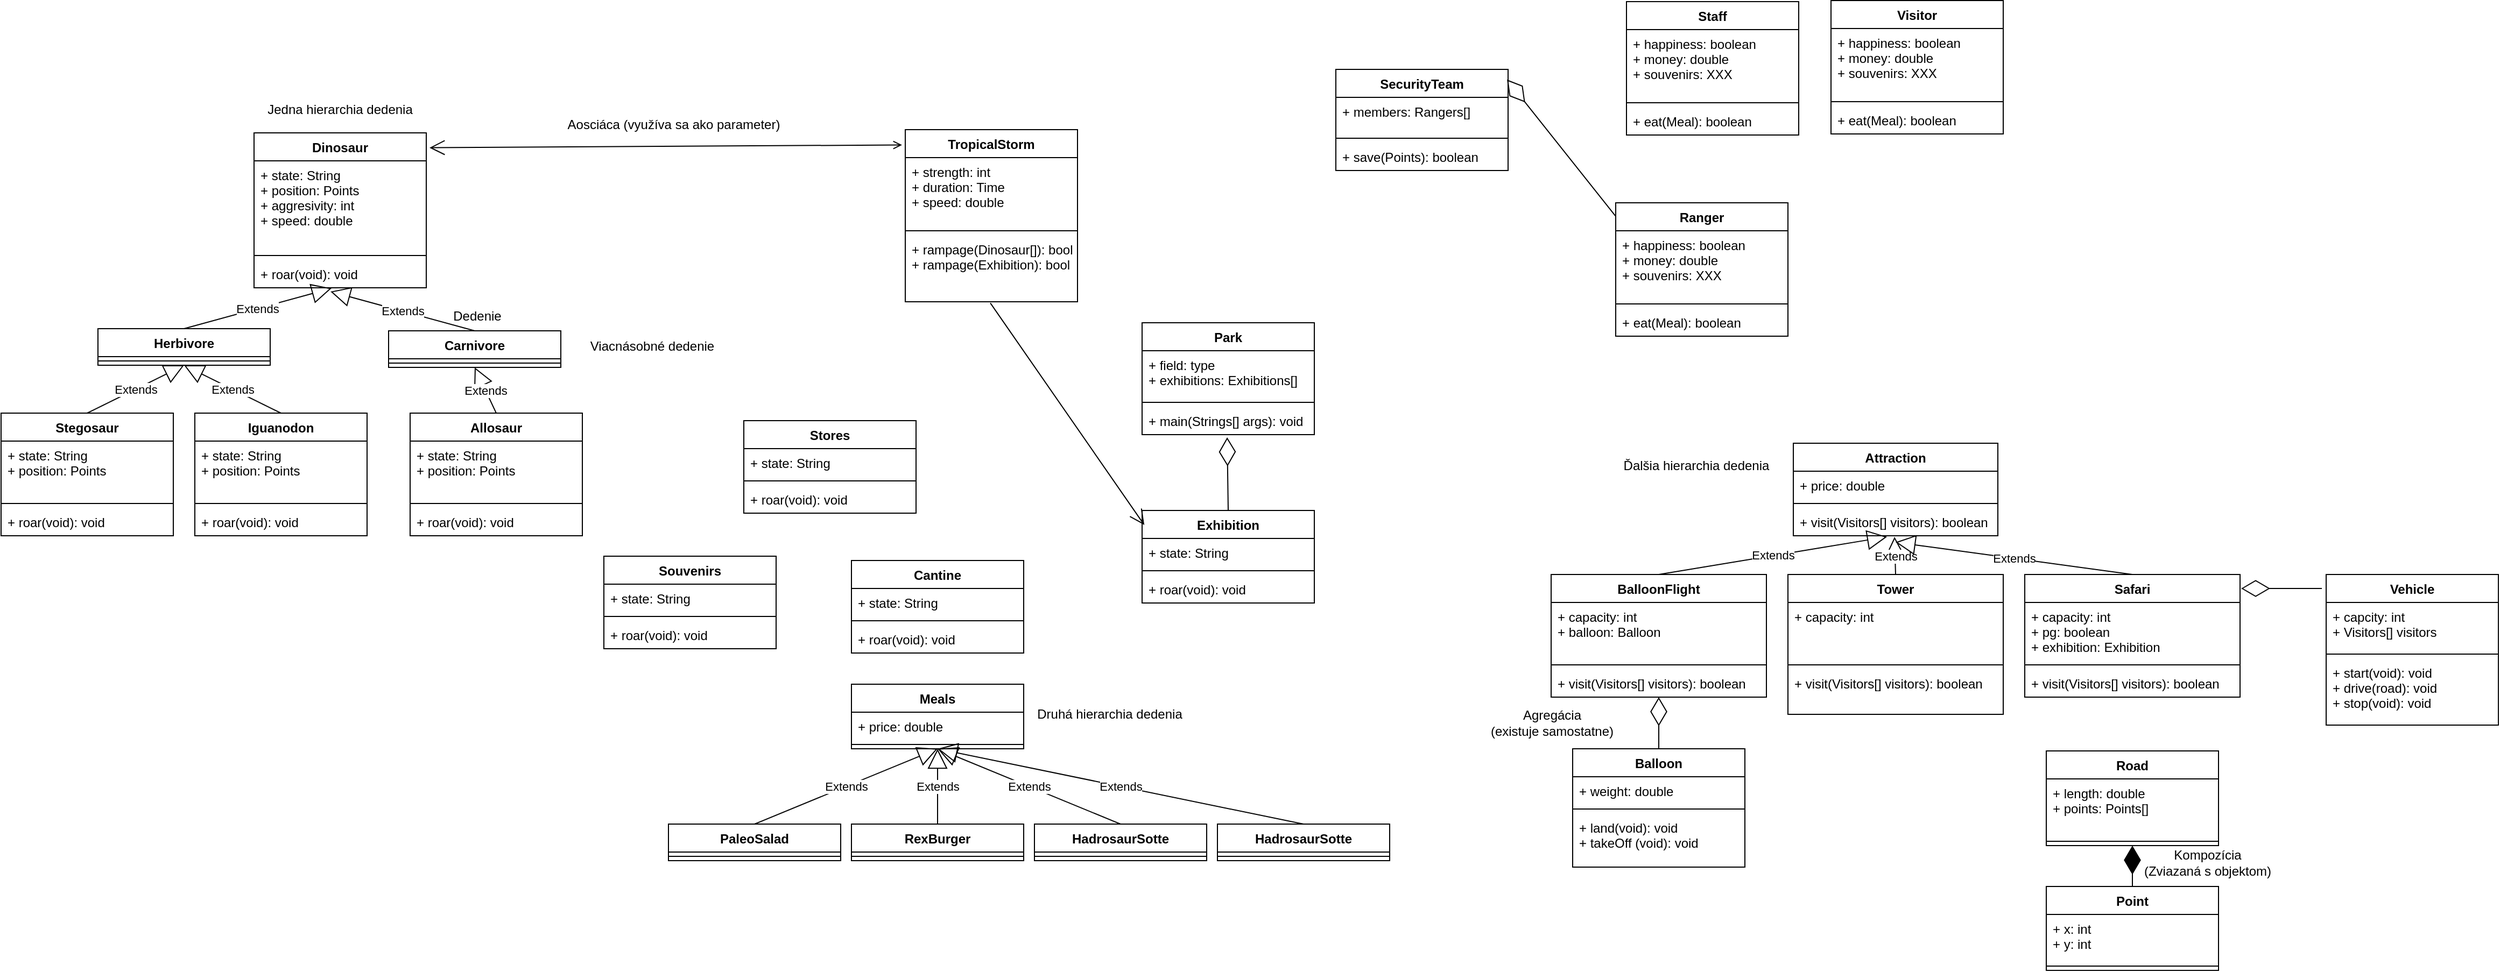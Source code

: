 <mxfile version="12.1.0" type="device" pages="1"><diagram id="TRfzCYNE96BiVoant1zV" name="Page-1"><mxGraphModel dx="3697" dy="2750" grid="1" gridSize="10" guides="1" tooltips="1" connect="1" arrows="1" fold="1" page="1" pageScale="1" pageWidth="850" pageHeight="1100" math="0" shadow="0"><root><mxCell id="0"/><mxCell id="1" parent="0"/><mxCell id="T6JnARXuqjXHVgVzCeqS-6" value="Dinosaur" style="swimlane;fontStyle=1;align=center;verticalAlign=top;childLayout=stackLayout;horizontal=1;startSize=26;horizontalStack=0;resizeParent=1;resizeParentMax=0;resizeLast=0;collapsible=1;marginBottom=0;" parent="1" vertex="1"><mxGeometry x="-595" y="-60.5" width="160" height="144" as="geometry"/></mxCell><mxCell id="T6JnARXuqjXHVgVzCeqS-7" value="+ state: String&#10;+ position: Points&#10;+ aggresivity: int&#10;+ speed: double" style="text;strokeColor=none;fillColor=none;align=left;verticalAlign=top;spacingLeft=4;spacingRight=4;overflow=hidden;rotatable=0;points=[[0,0.5],[1,0.5]];portConstraint=eastwest;" parent="T6JnARXuqjXHVgVzCeqS-6" vertex="1"><mxGeometry y="26" width="160" height="84" as="geometry"/></mxCell><mxCell id="T6JnARXuqjXHVgVzCeqS-8" value="" style="line;strokeWidth=1;fillColor=none;align=left;verticalAlign=middle;spacingTop=-1;spacingLeft=3;spacingRight=3;rotatable=0;labelPosition=right;points=[];portConstraint=eastwest;" parent="T6JnARXuqjXHVgVzCeqS-6" vertex="1"><mxGeometry y="110" width="160" height="8" as="geometry"/></mxCell><mxCell id="T6JnARXuqjXHVgVzCeqS-9" value="+ roar(void): void" style="text;strokeColor=none;fillColor=none;align=left;verticalAlign=top;spacingLeft=4;spacingRight=4;overflow=hidden;rotatable=0;points=[[0,0.5],[1,0.5]];portConstraint=eastwest;" parent="T6JnARXuqjXHVgVzCeqS-6" vertex="1"><mxGeometry y="118" width="160" height="26" as="geometry"/></mxCell><mxCell id="T6JnARXuqjXHVgVzCeqS-11" value="Attraction" style="swimlane;fontStyle=1;align=center;verticalAlign=top;childLayout=stackLayout;horizontal=1;startSize=26;horizontalStack=0;resizeParent=1;resizeParentMax=0;resizeLast=0;collapsible=1;marginBottom=0;" parent="1" vertex="1"><mxGeometry x="835" y="228" width="190" height="86" as="geometry"/></mxCell><mxCell id="T6JnARXuqjXHVgVzCeqS-12" value="+ price: double" style="text;strokeColor=none;fillColor=none;align=left;verticalAlign=top;spacingLeft=4;spacingRight=4;overflow=hidden;rotatable=0;points=[[0,0.5],[1,0.5]];portConstraint=eastwest;" parent="T6JnARXuqjXHVgVzCeqS-11" vertex="1"><mxGeometry y="26" width="190" height="26" as="geometry"/></mxCell><mxCell id="T6JnARXuqjXHVgVzCeqS-13" value="" style="line;strokeWidth=1;fillColor=none;align=left;verticalAlign=middle;spacingTop=-1;spacingLeft=3;spacingRight=3;rotatable=0;labelPosition=right;points=[];portConstraint=eastwest;" parent="T6JnARXuqjXHVgVzCeqS-11" vertex="1"><mxGeometry y="52" width="190" height="8" as="geometry"/></mxCell><mxCell id="T6JnARXuqjXHVgVzCeqS-14" value="+ visit(Visitors[] visitors): boolean" style="text;strokeColor=none;fillColor=none;align=left;verticalAlign=top;spacingLeft=4;spacingRight=4;overflow=hidden;rotatable=0;points=[[0,0.5],[1,0.5]];portConstraint=eastwest;" parent="T6JnARXuqjXHVgVzCeqS-11" vertex="1"><mxGeometry y="60" width="190" height="26" as="geometry"/></mxCell><mxCell id="T6JnARXuqjXHVgVzCeqS-15" value="Park" style="swimlane;fontStyle=1;align=center;verticalAlign=top;childLayout=stackLayout;horizontal=1;startSize=26;horizontalStack=0;resizeParent=1;resizeParentMax=0;resizeLast=0;collapsible=1;marginBottom=0;" parent="1" vertex="1"><mxGeometry x="230" y="116" width="160" height="104" as="geometry"/></mxCell><mxCell id="T6JnARXuqjXHVgVzCeqS-16" value="+ field: type&#10;+ exhibitions: Exhibitions[]" style="text;strokeColor=none;fillColor=none;align=left;verticalAlign=top;spacingLeft=4;spacingRight=4;overflow=hidden;rotatable=0;points=[[0,0.5],[1,0.5]];portConstraint=eastwest;" parent="T6JnARXuqjXHVgVzCeqS-15" vertex="1"><mxGeometry y="26" width="160" height="44" as="geometry"/></mxCell><mxCell id="T6JnARXuqjXHVgVzCeqS-17" value="" style="line;strokeWidth=1;fillColor=none;align=left;verticalAlign=middle;spacingTop=-1;spacingLeft=3;spacingRight=3;rotatable=0;labelPosition=right;points=[];portConstraint=eastwest;" parent="T6JnARXuqjXHVgVzCeqS-15" vertex="1"><mxGeometry y="70" width="160" height="8" as="geometry"/></mxCell><mxCell id="T6JnARXuqjXHVgVzCeqS-18" value="+ main(Strings[] args): void" style="text;strokeColor=none;fillColor=none;align=left;verticalAlign=top;spacingLeft=4;spacingRight=4;overflow=hidden;rotatable=0;points=[[0,0.5],[1,0.5]];portConstraint=eastwest;" parent="T6JnARXuqjXHVgVzCeqS-15" vertex="1"><mxGeometry y="78" width="160" height="26" as="geometry"/></mxCell><mxCell id="T6JnARXuqjXHVgVzCeqS-19" value="Tower" style="swimlane;fontStyle=1;align=center;verticalAlign=top;childLayout=stackLayout;horizontal=1;startSize=26;horizontalStack=0;resizeParent=1;resizeParentMax=0;resizeLast=0;collapsible=1;marginBottom=0;" parent="1" vertex="1"><mxGeometry x="830" y="350" width="200" height="130" as="geometry"/></mxCell><mxCell id="T6JnARXuqjXHVgVzCeqS-20" value="+ capacity: int" style="text;strokeColor=none;fillColor=none;align=left;verticalAlign=top;spacingLeft=4;spacingRight=4;overflow=hidden;rotatable=0;points=[[0,0.5],[1,0.5]];portConstraint=eastwest;" parent="T6JnARXuqjXHVgVzCeqS-19" vertex="1"><mxGeometry y="26" width="200" height="54" as="geometry"/></mxCell><mxCell id="T6JnARXuqjXHVgVzCeqS-21" value="" style="line;strokeWidth=1;fillColor=none;align=left;verticalAlign=middle;spacingTop=-1;spacingLeft=3;spacingRight=3;rotatable=0;labelPosition=right;points=[];portConstraint=eastwest;" parent="T6JnARXuqjXHVgVzCeqS-19" vertex="1"><mxGeometry y="80" width="200" height="8" as="geometry"/></mxCell><mxCell id="T6JnARXuqjXHVgVzCeqS-22" value="+ visit(Visitors[] visitors): boolean" style="text;strokeColor=none;fillColor=none;align=left;verticalAlign=top;spacingLeft=4;spacingRight=4;overflow=hidden;rotatable=0;points=[[0,0.5],[1,0.5]];portConstraint=eastwest;" parent="T6JnARXuqjXHVgVzCeqS-19" vertex="1"><mxGeometry y="88" width="200" height="42" as="geometry"/></mxCell><mxCell id="T6JnARXuqjXHVgVzCeqS-29" value="BalloonFlight" style="swimlane;fontStyle=1;align=center;verticalAlign=top;childLayout=stackLayout;horizontal=1;startSize=26;horizontalStack=0;resizeParent=1;resizeParentMax=0;resizeLast=0;collapsible=1;marginBottom=0;" parent="1" vertex="1"><mxGeometry x="610" y="350" width="200" height="114" as="geometry"/></mxCell><mxCell id="T6JnARXuqjXHVgVzCeqS-30" value="+ capacity: int&#10;+ balloon: Balloon" style="text;strokeColor=none;fillColor=none;align=left;verticalAlign=top;spacingLeft=4;spacingRight=4;overflow=hidden;rotatable=0;points=[[0,0.5],[1,0.5]];portConstraint=eastwest;" parent="T6JnARXuqjXHVgVzCeqS-29" vertex="1"><mxGeometry y="26" width="200" height="54" as="geometry"/></mxCell><mxCell id="T6JnARXuqjXHVgVzCeqS-31" value="" style="line;strokeWidth=1;fillColor=none;align=left;verticalAlign=middle;spacingTop=-1;spacingLeft=3;spacingRight=3;rotatable=0;labelPosition=right;points=[];portConstraint=eastwest;" parent="T6JnARXuqjXHVgVzCeqS-29" vertex="1"><mxGeometry y="80" width="200" height="8" as="geometry"/></mxCell><mxCell id="T6JnARXuqjXHVgVzCeqS-32" value="+ visit(Visitors[] visitors): boolean" style="text;strokeColor=none;fillColor=none;align=left;verticalAlign=top;spacingLeft=4;spacingRight=4;overflow=hidden;rotatable=0;points=[[0,0.5],[1,0.5]];portConstraint=eastwest;" parent="T6JnARXuqjXHVgVzCeqS-29" vertex="1"><mxGeometry y="88" width="200" height="26" as="geometry"/></mxCell><mxCell id="T6JnARXuqjXHVgVzCeqS-33" value="Balloon" style="swimlane;fontStyle=1;align=center;verticalAlign=top;childLayout=stackLayout;horizontal=1;startSize=26;horizontalStack=0;resizeParent=1;resizeParentMax=0;resizeLast=0;collapsible=1;marginBottom=0;" parent="1" vertex="1"><mxGeometry x="630" y="512" width="160" height="110" as="geometry"/></mxCell><mxCell id="T6JnARXuqjXHVgVzCeqS-34" value="+ weight: double" style="text;strokeColor=none;fillColor=none;align=left;verticalAlign=top;spacingLeft=4;spacingRight=4;overflow=hidden;rotatable=0;points=[[0,0.5],[1,0.5]];portConstraint=eastwest;" parent="T6JnARXuqjXHVgVzCeqS-33" vertex="1"><mxGeometry y="26" width="160" height="26" as="geometry"/></mxCell><mxCell id="T6JnARXuqjXHVgVzCeqS-35" value="" style="line;strokeWidth=1;fillColor=none;align=left;verticalAlign=middle;spacingTop=-1;spacingLeft=3;spacingRight=3;rotatable=0;labelPosition=right;points=[];portConstraint=eastwest;" parent="T6JnARXuqjXHVgVzCeqS-33" vertex="1"><mxGeometry y="52" width="160" height="8" as="geometry"/></mxCell><mxCell id="T6JnARXuqjXHVgVzCeqS-36" value="+ land(void): void&#10;+ takeOff (void): void" style="text;strokeColor=none;fillColor=none;align=left;verticalAlign=top;spacingLeft=4;spacingRight=4;overflow=hidden;rotatable=0;points=[[0,0.5],[1,0.5]];portConstraint=eastwest;" parent="T6JnARXuqjXHVgVzCeqS-33" vertex="1"><mxGeometry y="60" width="160" height="50" as="geometry"/></mxCell><mxCell id="T6JnARXuqjXHVgVzCeqS-45" value="Safari" style="swimlane;fontStyle=1;align=center;verticalAlign=top;childLayout=stackLayout;horizontal=1;startSize=26;horizontalStack=0;resizeParent=1;resizeParentMax=0;resizeLast=0;collapsible=1;marginBottom=0;" parent="1" vertex="1"><mxGeometry x="1050" y="350" width="200" height="114" as="geometry"/></mxCell><mxCell id="T6JnARXuqjXHVgVzCeqS-46" value="+ capacity: int&#10;+ pg: boolean&#10;+ exhibition: Exhibition" style="text;strokeColor=none;fillColor=none;align=left;verticalAlign=top;spacingLeft=4;spacingRight=4;overflow=hidden;rotatable=0;points=[[0,0.5],[1,0.5]];portConstraint=eastwest;" parent="T6JnARXuqjXHVgVzCeqS-45" vertex="1"><mxGeometry y="26" width="200" height="54" as="geometry"/></mxCell><mxCell id="T6JnARXuqjXHVgVzCeqS-47" value="" style="line;strokeWidth=1;fillColor=none;align=left;verticalAlign=middle;spacingTop=-1;spacingLeft=3;spacingRight=3;rotatable=0;labelPosition=right;points=[];portConstraint=eastwest;" parent="T6JnARXuqjXHVgVzCeqS-45" vertex="1"><mxGeometry y="80" width="200" height="8" as="geometry"/></mxCell><mxCell id="T6JnARXuqjXHVgVzCeqS-48" value="+ visit(Visitors[] visitors): boolean" style="text;strokeColor=none;fillColor=none;align=left;verticalAlign=top;spacingLeft=4;spacingRight=4;overflow=hidden;rotatable=0;points=[[0,0.5],[1,0.5]];portConstraint=eastwest;" parent="T6JnARXuqjXHVgVzCeqS-45" vertex="1"><mxGeometry y="88" width="200" height="26" as="geometry"/></mxCell><mxCell id="T6JnARXuqjXHVgVzCeqS-51" value="Herbivore" style="swimlane;fontStyle=1;align=center;verticalAlign=top;childLayout=stackLayout;horizontal=1;startSize=26;horizontalStack=0;resizeParent=1;resizeParentMax=0;resizeLast=0;collapsible=1;marginBottom=0;" parent="1" vertex="1"><mxGeometry x="-740" y="121.5" width="160" height="34" as="geometry"/></mxCell><mxCell id="T6JnARXuqjXHVgVzCeqS-53" value="" style="line;strokeWidth=1;fillColor=none;align=left;verticalAlign=middle;spacingTop=-1;spacingLeft=3;spacingRight=3;rotatable=0;labelPosition=right;points=[];portConstraint=eastwest;" parent="T6JnARXuqjXHVgVzCeqS-51" vertex="1"><mxGeometry y="26" width="160" height="8" as="geometry"/></mxCell><mxCell id="T6JnARXuqjXHVgVzCeqS-55" value="Carnivore" style="swimlane;fontStyle=1;align=center;verticalAlign=top;childLayout=stackLayout;horizontal=1;startSize=26;horizontalStack=0;resizeParent=1;resizeParentMax=0;resizeLast=0;collapsible=1;marginBottom=0;" parent="1" vertex="1"><mxGeometry x="-470" y="123.5" width="160" height="34" as="geometry"/></mxCell><mxCell id="T6JnARXuqjXHVgVzCeqS-57" value="" style="line;strokeWidth=1;fillColor=none;align=left;verticalAlign=middle;spacingTop=-1;spacingLeft=3;spacingRight=3;rotatable=0;labelPosition=right;points=[];portConstraint=eastwest;" parent="T6JnARXuqjXHVgVzCeqS-55" vertex="1"><mxGeometry y="26" width="160" height="8" as="geometry"/></mxCell><mxCell id="T6JnARXuqjXHVgVzCeqS-59" value="Road" style="swimlane;fontStyle=1;align=center;verticalAlign=top;childLayout=stackLayout;horizontal=1;startSize=26;horizontalStack=0;resizeParent=1;resizeParentMax=0;resizeLast=0;collapsible=1;marginBottom=0;" parent="1" vertex="1"><mxGeometry x="1070" y="514" width="160" height="88" as="geometry"/></mxCell><mxCell id="T6JnARXuqjXHVgVzCeqS-60" value="+ length: double&#10;+ points: Points[] " style="text;strokeColor=none;fillColor=none;align=left;verticalAlign=top;spacingLeft=4;spacingRight=4;overflow=hidden;rotatable=0;points=[[0,0.5],[1,0.5]];portConstraint=eastwest;" parent="T6JnARXuqjXHVgVzCeqS-59" vertex="1"><mxGeometry y="26" width="160" height="54" as="geometry"/></mxCell><mxCell id="T6JnARXuqjXHVgVzCeqS-61" value="" style="line;strokeWidth=1;fillColor=none;align=left;verticalAlign=middle;spacingTop=-1;spacingLeft=3;spacingRight=3;rotatable=0;labelPosition=right;points=[];portConstraint=eastwest;" parent="T6JnARXuqjXHVgVzCeqS-59" vertex="1"><mxGeometry y="80" width="160" height="8" as="geometry"/></mxCell><mxCell id="T6JnARXuqjXHVgVzCeqS-63" value="Vehicle" style="swimlane;fontStyle=1;align=center;verticalAlign=top;childLayout=stackLayout;horizontal=1;startSize=26;horizontalStack=0;resizeParent=1;resizeParentMax=0;resizeLast=0;collapsible=1;marginBottom=0;" parent="1" vertex="1"><mxGeometry x="1330" y="350" width="160" height="140" as="geometry"/></mxCell><mxCell id="T6JnARXuqjXHVgVzCeqS-64" value="+ capcity: int&#10;+ Visitors[] visitors" style="text;strokeColor=none;fillColor=none;align=left;verticalAlign=top;spacingLeft=4;spacingRight=4;overflow=hidden;rotatable=0;points=[[0,0.5],[1,0.5]];portConstraint=eastwest;" parent="T6JnARXuqjXHVgVzCeqS-63" vertex="1"><mxGeometry y="26" width="160" height="44" as="geometry"/></mxCell><mxCell id="T6JnARXuqjXHVgVzCeqS-65" value="" style="line;strokeWidth=1;fillColor=none;align=left;verticalAlign=middle;spacingTop=-1;spacingLeft=3;spacingRight=3;rotatable=0;labelPosition=right;points=[];portConstraint=eastwest;" parent="T6JnARXuqjXHVgVzCeqS-63" vertex="1"><mxGeometry y="70" width="160" height="8" as="geometry"/></mxCell><mxCell id="T6JnARXuqjXHVgVzCeqS-66" value="+ start(void): void&#10;+ drive(road): void&#10;+ stop(void): void  " style="text;strokeColor=none;fillColor=none;align=left;verticalAlign=top;spacingLeft=4;spacingRight=4;overflow=hidden;rotatable=0;points=[[0,0.5],[1,0.5]];portConstraint=eastwest;" parent="T6JnARXuqjXHVgVzCeqS-63" vertex="1"><mxGeometry y="78" width="160" height="62" as="geometry"/></mxCell><mxCell id="T6JnARXuqjXHVgVzCeqS-67" value="Point" style="swimlane;fontStyle=1;align=center;verticalAlign=top;childLayout=stackLayout;horizontal=1;startSize=26;horizontalStack=0;resizeParent=1;resizeParentMax=0;resizeLast=0;collapsible=1;marginBottom=0;" parent="1" vertex="1"><mxGeometry x="1070" y="640" width="160" height="78" as="geometry"/></mxCell><mxCell id="T6JnARXuqjXHVgVzCeqS-68" value="+ x: int&#10;+ y: int " style="text;strokeColor=none;fillColor=none;align=left;verticalAlign=top;spacingLeft=4;spacingRight=4;overflow=hidden;rotatable=0;points=[[0,0.5],[1,0.5]];portConstraint=eastwest;" parent="T6JnARXuqjXHVgVzCeqS-67" vertex="1"><mxGeometry y="26" width="160" height="44" as="geometry"/></mxCell><mxCell id="T6JnARXuqjXHVgVzCeqS-69" value="" style="line;strokeWidth=1;fillColor=none;align=left;verticalAlign=middle;spacingTop=-1;spacingLeft=3;spacingRight=3;rotatable=0;labelPosition=right;points=[];portConstraint=eastwest;" parent="T6JnARXuqjXHVgVzCeqS-67" vertex="1"><mxGeometry y="70" width="160" height="8" as="geometry"/></mxCell><mxCell id="T6JnARXuqjXHVgVzCeqS-70" value="Stores" style="swimlane;fontStyle=1;align=center;verticalAlign=top;childLayout=stackLayout;horizontal=1;startSize=26;horizontalStack=0;resizeParent=1;resizeParentMax=0;resizeLast=0;collapsible=1;marginBottom=0;" parent="1" vertex="1"><mxGeometry x="-140" y="207" width="160" height="86" as="geometry"/></mxCell><mxCell id="T6JnARXuqjXHVgVzCeqS-71" value="+ state: String" style="text;strokeColor=none;fillColor=none;align=left;verticalAlign=top;spacingLeft=4;spacingRight=4;overflow=hidden;rotatable=0;points=[[0,0.5],[1,0.5]];portConstraint=eastwest;" parent="T6JnARXuqjXHVgVzCeqS-70" vertex="1"><mxGeometry y="26" width="160" height="26" as="geometry"/></mxCell><mxCell id="T6JnARXuqjXHVgVzCeqS-72" value="" style="line;strokeWidth=1;fillColor=none;align=left;verticalAlign=middle;spacingTop=-1;spacingLeft=3;spacingRight=3;rotatable=0;labelPosition=right;points=[];portConstraint=eastwest;" parent="T6JnARXuqjXHVgVzCeqS-70" vertex="1"><mxGeometry y="52" width="160" height="8" as="geometry"/></mxCell><mxCell id="T6JnARXuqjXHVgVzCeqS-73" value="+ roar(void): void" style="text;strokeColor=none;fillColor=none;align=left;verticalAlign=top;spacingLeft=4;spacingRight=4;overflow=hidden;rotatable=0;points=[[0,0.5],[1,0.5]];portConstraint=eastwest;" parent="T6JnARXuqjXHVgVzCeqS-70" vertex="1"><mxGeometry y="60" width="160" height="26" as="geometry"/></mxCell><mxCell id="T6JnARXuqjXHVgVzCeqS-74" value="Souvenirs" style="swimlane;fontStyle=1;align=center;verticalAlign=top;childLayout=stackLayout;horizontal=1;startSize=26;horizontalStack=0;resizeParent=1;resizeParentMax=0;resizeLast=0;collapsible=1;marginBottom=0;" parent="1" vertex="1"><mxGeometry x="-270" y="333" width="160" height="86" as="geometry"/></mxCell><mxCell id="T6JnARXuqjXHVgVzCeqS-75" value="+ state: String" style="text;strokeColor=none;fillColor=none;align=left;verticalAlign=top;spacingLeft=4;spacingRight=4;overflow=hidden;rotatable=0;points=[[0,0.5],[1,0.5]];portConstraint=eastwest;" parent="T6JnARXuqjXHVgVzCeqS-74" vertex="1"><mxGeometry y="26" width="160" height="26" as="geometry"/></mxCell><mxCell id="T6JnARXuqjXHVgVzCeqS-76" value="" style="line;strokeWidth=1;fillColor=none;align=left;verticalAlign=middle;spacingTop=-1;spacingLeft=3;spacingRight=3;rotatable=0;labelPosition=right;points=[];portConstraint=eastwest;" parent="T6JnARXuqjXHVgVzCeqS-74" vertex="1"><mxGeometry y="52" width="160" height="8" as="geometry"/></mxCell><mxCell id="T6JnARXuqjXHVgVzCeqS-77" value="+ roar(void): void" style="text;strokeColor=none;fillColor=none;align=left;verticalAlign=top;spacingLeft=4;spacingRight=4;overflow=hidden;rotatable=0;points=[[0,0.5],[1,0.5]];portConstraint=eastwest;" parent="T6JnARXuqjXHVgVzCeqS-74" vertex="1"><mxGeometry y="60" width="160" height="26" as="geometry"/></mxCell><mxCell id="T6JnARXuqjXHVgVzCeqS-78" value="Cantine" style="swimlane;fontStyle=1;align=center;verticalAlign=top;childLayout=stackLayout;horizontal=1;startSize=26;horizontalStack=0;resizeParent=1;resizeParentMax=0;resizeLast=0;collapsible=1;marginBottom=0;" parent="1" vertex="1"><mxGeometry x="-40" y="337" width="160" height="86" as="geometry"/></mxCell><mxCell id="T6JnARXuqjXHVgVzCeqS-79" value="+ state: String" style="text;strokeColor=none;fillColor=none;align=left;verticalAlign=top;spacingLeft=4;spacingRight=4;overflow=hidden;rotatable=0;points=[[0,0.5],[1,0.5]];portConstraint=eastwest;" parent="T6JnARXuqjXHVgVzCeqS-78" vertex="1"><mxGeometry y="26" width="160" height="26" as="geometry"/></mxCell><mxCell id="T6JnARXuqjXHVgVzCeqS-80" value="" style="line;strokeWidth=1;fillColor=none;align=left;verticalAlign=middle;spacingTop=-1;spacingLeft=3;spacingRight=3;rotatable=0;labelPosition=right;points=[];portConstraint=eastwest;" parent="T6JnARXuqjXHVgVzCeqS-78" vertex="1"><mxGeometry y="52" width="160" height="8" as="geometry"/></mxCell><mxCell id="T6JnARXuqjXHVgVzCeqS-81" value="+ roar(void): void" style="text;strokeColor=none;fillColor=none;align=left;verticalAlign=top;spacingLeft=4;spacingRight=4;overflow=hidden;rotatable=0;points=[[0,0.5],[1,0.5]];portConstraint=eastwest;" parent="T6JnARXuqjXHVgVzCeqS-78" vertex="1"><mxGeometry y="60" width="160" height="26" as="geometry"/></mxCell><mxCell id="T6JnARXuqjXHVgVzCeqS-82" value="Meals" style="swimlane;fontStyle=1;align=center;verticalAlign=top;childLayout=stackLayout;horizontal=1;startSize=26;horizontalStack=0;resizeParent=1;resizeParentMax=0;resizeLast=0;collapsible=1;marginBottom=0;" parent="1" vertex="1"><mxGeometry x="-40" y="452" width="160" height="60" as="geometry"/></mxCell><mxCell id="T6JnARXuqjXHVgVzCeqS-83" value="+ price: double" style="text;strokeColor=none;fillColor=none;align=left;verticalAlign=top;spacingLeft=4;spacingRight=4;overflow=hidden;rotatable=0;points=[[0,0.5],[1,0.5]];portConstraint=eastwest;" parent="T6JnARXuqjXHVgVzCeqS-82" vertex="1"><mxGeometry y="26" width="160" height="26" as="geometry"/></mxCell><mxCell id="T6JnARXuqjXHVgVzCeqS-84" value="" style="line;strokeWidth=1;fillColor=none;align=left;verticalAlign=middle;spacingTop=-1;spacingLeft=3;spacingRight=3;rotatable=0;labelPosition=right;points=[];portConstraint=eastwest;" parent="T6JnARXuqjXHVgVzCeqS-82" vertex="1"><mxGeometry y="52" width="160" height="8" as="geometry"/></mxCell><mxCell id="T6JnARXuqjXHVgVzCeqS-86" value="PaleoSalad" style="swimlane;fontStyle=1;align=center;verticalAlign=top;childLayout=stackLayout;horizontal=1;startSize=26;horizontalStack=0;resizeParent=1;resizeParentMax=0;resizeLast=0;collapsible=1;marginBottom=0;" parent="1" vertex="1"><mxGeometry x="-210" y="582" width="160" height="34" as="geometry"/></mxCell><mxCell id="T6JnARXuqjXHVgVzCeqS-88" value="" style="line;strokeWidth=1;fillColor=none;align=left;verticalAlign=middle;spacingTop=-1;spacingLeft=3;spacingRight=3;rotatable=0;labelPosition=right;points=[];portConstraint=eastwest;" parent="T6JnARXuqjXHVgVzCeqS-86" vertex="1"><mxGeometry y="26" width="160" height="8" as="geometry"/></mxCell><mxCell id="T6JnARXuqjXHVgVzCeqS-90" value="RexBurger" style="swimlane;fontStyle=1;align=center;verticalAlign=top;childLayout=stackLayout;horizontal=1;startSize=26;horizontalStack=0;resizeParent=1;resizeParentMax=0;resizeLast=0;collapsible=1;marginBottom=0;" parent="1" vertex="1"><mxGeometry x="-40" y="582" width="160" height="34" as="geometry"/></mxCell><mxCell id="T6JnARXuqjXHVgVzCeqS-92" value="" style="line;strokeWidth=1;fillColor=none;align=left;verticalAlign=middle;spacingTop=-1;spacingLeft=3;spacingRight=3;rotatable=0;labelPosition=right;points=[];portConstraint=eastwest;" parent="T6JnARXuqjXHVgVzCeqS-90" vertex="1"><mxGeometry y="26" width="160" height="8" as="geometry"/></mxCell><mxCell id="T6JnARXuqjXHVgVzCeqS-94" value="HadrosaurSotte" style="swimlane;fontStyle=1;align=center;verticalAlign=top;childLayout=stackLayout;horizontal=1;startSize=26;horizontalStack=0;resizeParent=1;resizeParentMax=0;resizeLast=0;collapsible=1;marginBottom=0;" parent="1" vertex="1"><mxGeometry x="130" y="582" width="160" height="34" as="geometry"/></mxCell><mxCell id="T6JnARXuqjXHVgVzCeqS-96" value="" style="line;strokeWidth=1;fillColor=none;align=left;verticalAlign=middle;spacingTop=-1;spacingLeft=3;spacingRight=3;rotatable=0;labelPosition=right;points=[];portConstraint=eastwest;" parent="T6JnARXuqjXHVgVzCeqS-94" vertex="1"><mxGeometry y="26" width="160" height="8" as="geometry"/></mxCell><mxCell id="T6JnARXuqjXHVgVzCeqS-98" value="HadrosaurSotte" style="swimlane;fontStyle=1;align=center;verticalAlign=top;childLayout=stackLayout;horizontal=1;startSize=26;horizontalStack=0;resizeParent=1;resizeParentMax=0;resizeLast=0;collapsible=1;marginBottom=0;" parent="1" vertex="1"><mxGeometry x="300" y="582" width="160" height="34" as="geometry"/></mxCell><mxCell id="T6JnARXuqjXHVgVzCeqS-100" value="" style="line;strokeWidth=1;fillColor=none;align=left;verticalAlign=middle;spacingTop=-1;spacingLeft=3;spacingRight=3;rotatable=0;labelPosition=right;points=[];portConstraint=eastwest;" parent="T6JnARXuqjXHVgVzCeqS-98" vertex="1"><mxGeometry y="26" width="160" height="8" as="geometry"/></mxCell><mxCell id="T6JnARXuqjXHVgVzCeqS-102" value="Extends" style="endArrow=block;endSize=16;endFill=0;html=1;exitX=0.5;exitY=0;exitDx=0;exitDy=0;entryX=0.5;entryY=1;entryDx=0;entryDy=0;" parent="1" source="T6JnARXuqjXHVgVzCeqS-86" target="T6JnARXuqjXHVgVzCeqS-82" edge="1"><mxGeometry width="160" relative="1" as="geometry"><mxPoint x="-300" y="502" as="sourcePoint"/><mxPoint x="-140" y="502" as="targetPoint"/></mxGeometry></mxCell><mxCell id="T6JnARXuqjXHVgVzCeqS-103" value="Extends" style="endArrow=block;endSize=16;endFill=0;html=1;exitX=0.5;exitY=0;exitDx=0;exitDy=0;entryX=0.5;entryY=1;entryDx=0;entryDy=0;" parent="1" source="T6JnARXuqjXHVgVzCeqS-90" target="T6JnARXuqjXHVgVzCeqS-82" edge="1"><mxGeometry width="160" relative="1" as="geometry"><mxPoint x="180" y="504" as="sourcePoint"/><mxPoint x="350" y="434" as="targetPoint"/></mxGeometry></mxCell><mxCell id="T6JnARXuqjXHVgVzCeqS-105" value="Visitor" style="swimlane;fontStyle=1;align=center;verticalAlign=top;childLayout=stackLayout;horizontal=1;startSize=26;horizontalStack=0;resizeParent=1;resizeParentMax=0;resizeLast=0;collapsible=1;marginBottom=0;" parent="1" vertex="1"><mxGeometry x="870" y="-183.5" width="160" height="124" as="geometry"/></mxCell><mxCell id="T6JnARXuqjXHVgVzCeqS-106" value="+ happiness: boolean&#10;+ money: double&#10;+ souvenirs: XXX" style="text;strokeColor=none;fillColor=none;align=left;verticalAlign=top;spacingLeft=4;spacingRight=4;overflow=hidden;rotatable=0;points=[[0,0.5],[1,0.5]];portConstraint=eastwest;" parent="T6JnARXuqjXHVgVzCeqS-105" vertex="1"><mxGeometry y="26" width="160" height="64" as="geometry"/></mxCell><mxCell id="T6JnARXuqjXHVgVzCeqS-107" value="" style="line;strokeWidth=1;fillColor=none;align=left;verticalAlign=middle;spacingTop=-1;spacingLeft=3;spacingRight=3;rotatable=0;labelPosition=right;points=[];portConstraint=eastwest;" parent="T6JnARXuqjXHVgVzCeqS-105" vertex="1"><mxGeometry y="90" width="160" height="8" as="geometry"/></mxCell><mxCell id="T6JnARXuqjXHVgVzCeqS-108" value="+ eat(Meal): boolean" style="text;strokeColor=none;fillColor=none;align=left;verticalAlign=top;spacingLeft=4;spacingRight=4;overflow=hidden;rotatable=0;points=[[0,0.5],[1,0.5]];portConstraint=eastwest;" parent="T6JnARXuqjXHVgVzCeqS-105" vertex="1"><mxGeometry y="98" width="160" height="26" as="geometry"/></mxCell><mxCell id="T6JnARXuqjXHVgVzCeqS-109" value="Extends" style="endArrow=block;endSize=16;endFill=0;html=1;exitX=0.5;exitY=0;exitDx=0;exitDy=0;entryX=0.5;entryY=1;entryDx=0;entryDy=0;" parent="1" source="T6JnARXuqjXHVgVzCeqS-94" target="T6JnARXuqjXHVgVzCeqS-82" edge="1"><mxGeometry width="160" relative="1" as="geometry"><mxPoint x="220" y="402" as="sourcePoint"/><mxPoint x="380" y="402" as="targetPoint"/></mxGeometry></mxCell><mxCell id="T6JnARXuqjXHVgVzCeqS-110" value="Extends" style="endArrow=block;endSize=16;endFill=0;html=1;exitX=0.5;exitY=0;exitDx=0;exitDy=0;" parent="1" source="T6JnARXuqjXHVgVzCeqS-98" edge="1"><mxGeometry width="160" relative="1" as="geometry"><mxPoint x="220" y="502" as="sourcePoint"/><mxPoint x="40" y="512" as="targetPoint"/></mxGeometry></mxCell><mxCell id="T6JnARXuqjXHVgVzCeqS-111" value="Ranger" style="swimlane;fontStyle=1;align=center;verticalAlign=top;childLayout=stackLayout;horizontal=1;startSize=26;horizontalStack=0;resizeParent=1;resizeParentMax=0;resizeLast=0;collapsible=1;marginBottom=0;" parent="1" vertex="1"><mxGeometry x="670" y="4.5" width="160" height="124" as="geometry"/></mxCell><mxCell id="T6JnARXuqjXHVgVzCeqS-112" value="+ happiness: boolean&#10;+ money: double&#10;+ souvenirs: XXX" style="text;strokeColor=none;fillColor=none;align=left;verticalAlign=top;spacingLeft=4;spacingRight=4;overflow=hidden;rotatable=0;points=[[0,0.5],[1,0.5]];portConstraint=eastwest;" parent="T6JnARXuqjXHVgVzCeqS-111" vertex="1"><mxGeometry y="26" width="160" height="64" as="geometry"/></mxCell><mxCell id="T6JnARXuqjXHVgVzCeqS-113" value="" style="line;strokeWidth=1;fillColor=none;align=left;verticalAlign=middle;spacingTop=-1;spacingLeft=3;spacingRight=3;rotatable=0;labelPosition=right;points=[];portConstraint=eastwest;" parent="T6JnARXuqjXHVgVzCeqS-111" vertex="1"><mxGeometry y="90" width="160" height="8" as="geometry"/></mxCell><mxCell id="T6JnARXuqjXHVgVzCeqS-114" value="+ eat(Meal): boolean" style="text;strokeColor=none;fillColor=none;align=left;verticalAlign=top;spacingLeft=4;spacingRight=4;overflow=hidden;rotatable=0;points=[[0,0.5],[1,0.5]];portConstraint=eastwest;" parent="T6JnARXuqjXHVgVzCeqS-111" vertex="1"><mxGeometry y="98" width="160" height="26" as="geometry"/></mxCell><mxCell id="T6JnARXuqjXHVgVzCeqS-115" value="Staff" style="swimlane;fontStyle=1;align=center;verticalAlign=top;childLayout=stackLayout;horizontal=1;startSize=26;horizontalStack=0;resizeParent=1;resizeParentMax=0;resizeLast=0;collapsible=1;marginBottom=0;" parent="1" vertex="1"><mxGeometry x="680" y="-182.5" width="160" height="124" as="geometry"/></mxCell><mxCell id="T6JnARXuqjXHVgVzCeqS-116" value="+ happiness: boolean&#10;+ money: double&#10;+ souvenirs: XXX" style="text;strokeColor=none;fillColor=none;align=left;verticalAlign=top;spacingLeft=4;spacingRight=4;overflow=hidden;rotatable=0;points=[[0,0.5],[1,0.5]];portConstraint=eastwest;" parent="T6JnARXuqjXHVgVzCeqS-115" vertex="1"><mxGeometry y="26" width="160" height="64" as="geometry"/></mxCell><mxCell id="T6JnARXuqjXHVgVzCeqS-117" value="" style="line;strokeWidth=1;fillColor=none;align=left;verticalAlign=middle;spacingTop=-1;spacingLeft=3;spacingRight=3;rotatable=0;labelPosition=right;points=[];portConstraint=eastwest;" parent="T6JnARXuqjXHVgVzCeqS-115" vertex="1"><mxGeometry y="90" width="160" height="8" as="geometry"/></mxCell><mxCell id="T6JnARXuqjXHVgVzCeqS-118" value="+ eat(Meal): boolean" style="text;strokeColor=none;fillColor=none;align=left;verticalAlign=top;spacingLeft=4;spacingRight=4;overflow=hidden;rotatable=0;points=[[0,0.5],[1,0.5]];portConstraint=eastwest;" parent="T6JnARXuqjXHVgVzCeqS-115" vertex="1"><mxGeometry y="98" width="160" height="26" as="geometry"/></mxCell><mxCell id="T6JnARXuqjXHVgVzCeqS-119" value="SecurityTeam" style="swimlane;fontStyle=1;align=center;verticalAlign=top;childLayout=stackLayout;horizontal=1;startSize=26;horizontalStack=0;resizeParent=1;resizeParentMax=0;resizeLast=0;collapsible=1;marginBottom=0;" parent="1" vertex="1"><mxGeometry x="410" y="-119.5" width="160" height="94" as="geometry"/></mxCell><mxCell id="T6JnARXuqjXHVgVzCeqS-120" value="+ members: Rangers[]" style="text;strokeColor=none;fillColor=none;align=left;verticalAlign=top;spacingLeft=4;spacingRight=4;overflow=hidden;rotatable=0;points=[[0,0.5],[1,0.5]];portConstraint=eastwest;" parent="T6JnARXuqjXHVgVzCeqS-119" vertex="1"><mxGeometry y="26" width="160" height="34" as="geometry"/></mxCell><mxCell id="T6JnARXuqjXHVgVzCeqS-121" value="" style="line;strokeWidth=1;fillColor=none;align=left;verticalAlign=middle;spacingTop=-1;spacingLeft=3;spacingRight=3;rotatable=0;labelPosition=right;points=[];portConstraint=eastwest;" parent="T6JnARXuqjXHVgVzCeqS-119" vertex="1"><mxGeometry y="60" width="160" height="8" as="geometry"/></mxCell><mxCell id="T6JnARXuqjXHVgVzCeqS-122" value="+ save(Points): boolean" style="text;strokeColor=none;fillColor=none;align=left;verticalAlign=top;spacingLeft=4;spacingRight=4;overflow=hidden;rotatable=0;points=[[0,0.5],[1,0.5]];portConstraint=eastwest;" parent="T6JnARXuqjXHVgVzCeqS-119" vertex="1"><mxGeometry y="68" width="160" height="26" as="geometry"/></mxCell><mxCell id="T6JnARXuqjXHVgVzCeqS-133" value="Exhibition" style="swimlane;fontStyle=1;align=center;verticalAlign=top;childLayout=stackLayout;horizontal=1;startSize=26;horizontalStack=0;resizeParent=1;resizeParentMax=0;resizeLast=0;collapsible=1;marginBottom=0;" parent="1" vertex="1"><mxGeometry x="230" y="290.5" width="160" height="86" as="geometry"/></mxCell><mxCell id="T6JnARXuqjXHVgVzCeqS-134" value="+ state: String" style="text;strokeColor=none;fillColor=none;align=left;verticalAlign=top;spacingLeft=4;spacingRight=4;overflow=hidden;rotatable=0;points=[[0,0.5],[1,0.5]];portConstraint=eastwest;" parent="T6JnARXuqjXHVgVzCeqS-133" vertex="1"><mxGeometry y="26" width="160" height="26" as="geometry"/></mxCell><mxCell id="T6JnARXuqjXHVgVzCeqS-135" value="" style="line;strokeWidth=1;fillColor=none;align=left;verticalAlign=middle;spacingTop=-1;spacingLeft=3;spacingRight=3;rotatable=0;labelPosition=right;points=[];portConstraint=eastwest;" parent="T6JnARXuqjXHVgVzCeqS-133" vertex="1"><mxGeometry y="52" width="160" height="8" as="geometry"/></mxCell><mxCell id="T6JnARXuqjXHVgVzCeqS-136" value="+ roar(void): void" style="text;strokeColor=none;fillColor=none;align=left;verticalAlign=top;spacingLeft=4;spacingRight=4;overflow=hidden;rotatable=0;points=[[0,0.5],[1,0.5]];portConstraint=eastwest;" parent="T6JnARXuqjXHVgVzCeqS-133" vertex="1"><mxGeometry y="60" width="160" height="26" as="geometry"/></mxCell><mxCell id="NxPM59WhyjTy9f-I_g2D-1" value="" style="endArrow=diamondThin;endFill=0;endSize=24;html=1;exitX=0.5;exitY=0;exitDx=0;exitDy=0;" edge="1" parent="1" source="T6JnARXuqjXHVgVzCeqS-33" target="T6JnARXuqjXHVgVzCeqS-32"><mxGeometry width="160" relative="1" as="geometry"><mxPoint x="890" y="580" as="sourcePoint"/><mxPoint x="780" y="480" as="targetPoint"/></mxGeometry></mxCell><mxCell id="NxPM59WhyjTy9f-I_g2D-3" value="" style="endArrow=diamondThin;endFill=1;endSize=24;html=1;entryX=0.5;entryY=1;entryDx=0;entryDy=0;exitX=0.5;exitY=0;exitDx=0;exitDy=0;" edge="1" parent="1" source="T6JnARXuqjXHVgVzCeqS-67" target="T6JnARXuqjXHVgVzCeqS-59"><mxGeometry width="160" relative="1" as="geometry"><mxPoint x="810" y="650" as="sourcePoint"/><mxPoint x="970" y="650" as="targetPoint"/></mxGeometry></mxCell><mxCell id="NxPM59WhyjTy9f-I_g2D-4" value="Kompozícia&lt;br&gt;(Zviazaná s objektom)" style="text;html=1;strokeColor=none;fillColor=none;align=center;verticalAlign=middle;whiteSpace=wrap;rounded=0;" vertex="1" parent="1"><mxGeometry x="1120" y="608" width="200" height="20" as="geometry"/></mxCell><mxCell id="NxPM59WhyjTy9f-I_g2D-5" value="Agregácia &lt;br&gt;(existuje samostatne)" style="text;html=1;strokeColor=none;fillColor=none;align=center;verticalAlign=middle;whiteSpace=wrap;rounded=0;" vertex="1" parent="1"><mxGeometry x="530" y="478" width="162" height="20" as="geometry"/></mxCell><mxCell id="NxPM59WhyjTy9f-I_g2D-6" value="" style="endArrow=diamondThin;endFill=0;endSize=24;html=1;entryX=1.005;entryY=0.114;entryDx=0;entryDy=0;entryPerimeter=0;exitX=-0.025;exitY=0.093;exitDx=0;exitDy=0;exitPerimeter=0;" edge="1" parent="1" source="T6JnARXuqjXHVgVzCeqS-63" target="T6JnARXuqjXHVgVzCeqS-45"><mxGeometry width="160" relative="1" as="geometry"><mxPoint x="1410" y="550" as="sourcePoint"/><mxPoint x="1570" y="550" as="targetPoint"/></mxGeometry></mxCell><mxCell id="NxPM59WhyjTy9f-I_g2D-7" value="Extends" style="endArrow=block;endSize=16;endFill=0;html=1;exitX=0.5;exitY=0;exitDx=0;exitDy=0;entryX=0.458;entryY=1.038;entryDx=0;entryDy=0;entryPerimeter=0;" edge="1" parent="1" source="T6JnARXuqjXHVgVzCeqS-29" target="T6JnARXuqjXHVgVzCeqS-14"><mxGeometry width="160" relative="1" as="geometry"><mxPoint x="880" y="510" as="sourcePoint"/><mxPoint x="710" y="260" as="targetPoint"/></mxGeometry></mxCell><mxCell id="NxPM59WhyjTy9f-I_g2D-8" value="Extends" style="endArrow=block;endSize=16;endFill=0;html=1;exitX=0.5;exitY=0;exitDx=0;exitDy=0;entryX=0.495;entryY=1.038;entryDx=0;entryDy=0;entryPerimeter=0;" edge="1" parent="1" source="T6JnARXuqjXHVgVzCeqS-19" target="T6JnARXuqjXHVgVzCeqS-14"><mxGeometry width="160" relative="1" as="geometry"><mxPoint x="610" y="210" as="sourcePoint"/><mxPoint x="770" y="210" as="targetPoint"/></mxGeometry></mxCell><mxCell id="NxPM59WhyjTy9f-I_g2D-9" value="Extends" style="endArrow=block;endSize=16;endFill=0;html=1;exitX=0.5;exitY=0;exitDx=0;exitDy=0;" edge="1" parent="1" source="T6JnARXuqjXHVgVzCeqS-45"><mxGeometry width="160" relative="1" as="geometry"><mxPoint x="630" y="240" as="sourcePoint"/><mxPoint x="930" y="320" as="targetPoint"/></mxGeometry></mxCell><mxCell id="NxPM59WhyjTy9f-I_g2D-10" value="" style="endArrow=diamondThin;endFill=0;endSize=24;html=1;exitX=0.5;exitY=0;exitDx=0;exitDy=0;entryX=0.494;entryY=1.096;entryDx=0;entryDy=0;entryPerimeter=0;" edge="1" parent="1" source="T6JnARXuqjXHVgVzCeqS-133" target="T6JnARXuqjXHVgVzCeqS-18"><mxGeometry width="160" relative="1" as="geometry"><mxPoint x="80" y="240.5" as="sourcePoint"/><mxPoint x="240" y="240.5" as="targetPoint"/></mxGeometry></mxCell><mxCell id="NxPM59WhyjTy9f-I_g2D-11" value="" style="endArrow=open;endFill=1;endSize=12;html=1;entryX=0.013;entryY=0.157;entryDx=0;entryDy=0;entryPerimeter=0;exitX=0.494;exitY=1.019;exitDx=0;exitDy=0;exitPerimeter=0;" edge="1" parent="1" source="NxPM59WhyjTy9f-I_g2D-15" target="T6JnARXuqjXHVgVzCeqS-133"><mxGeometry width="160" relative="1" as="geometry"><mxPoint x="98.04" y="49.004" as="sourcePoint"/><mxPoint x="440" y="410.5" as="targetPoint"/></mxGeometry></mxCell><mxCell id="NxPM59WhyjTy9f-I_g2D-12" value="TropicalStorm" style="swimlane;fontStyle=1;align=center;verticalAlign=top;childLayout=stackLayout;horizontal=1;startSize=26;horizontalStack=0;resizeParent=1;resizeParentMax=0;resizeLast=0;collapsible=1;marginBottom=0;" vertex="1" parent="1"><mxGeometry x="10" y="-63.5" width="160" height="160" as="geometry"/></mxCell><mxCell id="NxPM59WhyjTy9f-I_g2D-13" value="+ strength: int&#10;+ duration: Time&#10;+ speed: double" style="text;strokeColor=none;fillColor=none;align=left;verticalAlign=top;spacingLeft=4;spacingRight=4;overflow=hidden;rotatable=0;points=[[0,0.5],[1,0.5]];portConstraint=eastwest;" vertex="1" parent="NxPM59WhyjTy9f-I_g2D-12"><mxGeometry y="26" width="160" height="64" as="geometry"/></mxCell><mxCell id="NxPM59WhyjTy9f-I_g2D-14" value="" style="line;strokeWidth=1;fillColor=none;align=left;verticalAlign=middle;spacingTop=-1;spacingLeft=3;spacingRight=3;rotatable=0;labelPosition=right;points=[];portConstraint=eastwest;" vertex="1" parent="NxPM59WhyjTy9f-I_g2D-12"><mxGeometry y="90" width="160" height="8" as="geometry"/></mxCell><mxCell id="NxPM59WhyjTy9f-I_g2D-15" value="+ rampage(Dinosaur[]): bool&#10;+ rampage(Exhibition): bool" style="text;strokeColor=none;fillColor=none;align=left;verticalAlign=top;spacingLeft=4;spacingRight=4;overflow=hidden;rotatable=0;points=[[0,0.5],[1,0.5]];portConstraint=eastwest;" vertex="1" parent="NxPM59WhyjTy9f-I_g2D-12"><mxGeometry y="98" width="160" height="62" as="geometry"/></mxCell><mxCell id="NxPM59WhyjTy9f-I_g2D-16" value="" style="endArrow=open;endFill=1;endSize=12;html=1;entryX=1.019;entryY=0.096;entryDx=0;entryDy=0;entryPerimeter=0;exitX=-0.019;exitY=0.089;exitDx=0;exitDy=0;exitPerimeter=0;startArrow=open;startFill=0;" edge="1" parent="1" source="NxPM59WhyjTy9f-I_g2D-12" target="T6JnARXuqjXHVgVzCeqS-6"><mxGeometry width="160" relative="1" as="geometry"><mxPoint x="-110" y="-80" as="sourcePoint"/><mxPoint x="50" y="-80" as="targetPoint"/></mxGeometry></mxCell><mxCell id="NxPM59WhyjTy9f-I_g2D-17" value="Stegosaur" style="swimlane;fontStyle=1;align=center;verticalAlign=top;childLayout=stackLayout;horizontal=1;startSize=26;horizontalStack=0;resizeParent=1;resizeParentMax=0;resizeLast=0;collapsible=1;marginBottom=0;" vertex="1" parent="1"><mxGeometry x="-830" y="200" width="160" height="114" as="geometry"/></mxCell><mxCell id="NxPM59WhyjTy9f-I_g2D-18" value="+ state: String&#10;+ position: Points" style="text;strokeColor=none;fillColor=none;align=left;verticalAlign=top;spacingLeft=4;spacingRight=4;overflow=hidden;rotatable=0;points=[[0,0.5],[1,0.5]];portConstraint=eastwest;" vertex="1" parent="NxPM59WhyjTy9f-I_g2D-17"><mxGeometry y="26" width="160" height="54" as="geometry"/></mxCell><mxCell id="NxPM59WhyjTy9f-I_g2D-19" value="" style="line;strokeWidth=1;fillColor=none;align=left;verticalAlign=middle;spacingTop=-1;spacingLeft=3;spacingRight=3;rotatable=0;labelPosition=right;points=[];portConstraint=eastwest;" vertex="1" parent="NxPM59WhyjTy9f-I_g2D-17"><mxGeometry y="80" width="160" height="8" as="geometry"/></mxCell><mxCell id="NxPM59WhyjTy9f-I_g2D-20" value="+ roar(void): void" style="text;strokeColor=none;fillColor=none;align=left;verticalAlign=top;spacingLeft=4;spacingRight=4;overflow=hidden;rotatable=0;points=[[0,0.5],[1,0.5]];portConstraint=eastwest;" vertex="1" parent="NxPM59WhyjTy9f-I_g2D-17"><mxGeometry y="88" width="160" height="26" as="geometry"/></mxCell><mxCell id="NxPM59WhyjTy9f-I_g2D-21" value="Iguanodon" style="swimlane;fontStyle=1;align=center;verticalAlign=top;childLayout=stackLayout;horizontal=1;startSize=26;horizontalStack=0;resizeParent=1;resizeParentMax=0;resizeLast=0;collapsible=1;marginBottom=0;" vertex="1" parent="1"><mxGeometry x="-650" y="200" width="160" height="114" as="geometry"/></mxCell><mxCell id="NxPM59WhyjTy9f-I_g2D-22" value="+ state: String&#10;+ position: Points" style="text;strokeColor=none;fillColor=none;align=left;verticalAlign=top;spacingLeft=4;spacingRight=4;overflow=hidden;rotatable=0;points=[[0,0.5],[1,0.5]];portConstraint=eastwest;" vertex="1" parent="NxPM59WhyjTy9f-I_g2D-21"><mxGeometry y="26" width="160" height="54" as="geometry"/></mxCell><mxCell id="NxPM59WhyjTy9f-I_g2D-23" value="" style="line;strokeWidth=1;fillColor=none;align=left;verticalAlign=middle;spacingTop=-1;spacingLeft=3;spacingRight=3;rotatable=0;labelPosition=right;points=[];portConstraint=eastwest;" vertex="1" parent="NxPM59WhyjTy9f-I_g2D-21"><mxGeometry y="80" width="160" height="8" as="geometry"/></mxCell><mxCell id="NxPM59WhyjTy9f-I_g2D-24" value="+ roar(void): void" style="text;strokeColor=none;fillColor=none;align=left;verticalAlign=top;spacingLeft=4;spacingRight=4;overflow=hidden;rotatable=0;points=[[0,0.5],[1,0.5]];portConstraint=eastwest;" vertex="1" parent="NxPM59WhyjTy9f-I_g2D-21"><mxGeometry y="88" width="160" height="26" as="geometry"/></mxCell><mxCell id="NxPM59WhyjTy9f-I_g2D-25" value="Allosaur" style="swimlane;fontStyle=1;align=center;verticalAlign=top;childLayout=stackLayout;horizontal=1;startSize=26;horizontalStack=0;resizeParent=1;resizeParentMax=0;resizeLast=0;collapsible=1;marginBottom=0;" vertex="1" parent="1"><mxGeometry x="-450" y="200" width="160" height="114" as="geometry"/></mxCell><mxCell id="NxPM59WhyjTy9f-I_g2D-26" value="+ state: String&#10;+ position: Points" style="text;strokeColor=none;fillColor=none;align=left;verticalAlign=top;spacingLeft=4;spacingRight=4;overflow=hidden;rotatable=0;points=[[0,0.5],[1,0.5]];portConstraint=eastwest;" vertex="1" parent="NxPM59WhyjTy9f-I_g2D-25"><mxGeometry y="26" width="160" height="54" as="geometry"/></mxCell><mxCell id="NxPM59WhyjTy9f-I_g2D-27" value="" style="line;strokeWidth=1;fillColor=none;align=left;verticalAlign=middle;spacingTop=-1;spacingLeft=3;spacingRight=3;rotatable=0;labelPosition=right;points=[];portConstraint=eastwest;" vertex="1" parent="NxPM59WhyjTy9f-I_g2D-25"><mxGeometry y="80" width="160" height="8" as="geometry"/></mxCell><mxCell id="NxPM59WhyjTy9f-I_g2D-28" value="+ roar(void): void" style="text;strokeColor=none;fillColor=none;align=left;verticalAlign=top;spacingLeft=4;spacingRight=4;overflow=hidden;rotatable=0;points=[[0,0.5],[1,0.5]];portConstraint=eastwest;" vertex="1" parent="NxPM59WhyjTy9f-I_g2D-25"><mxGeometry y="88" width="160" height="26" as="geometry"/></mxCell><mxCell id="NxPM59WhyjTy9f-I_g2D-29" value="Extends" style="endArrow=block;endSize=16;endFill=0;html=1;exitX=0.5;exitY=0;exitDx=0;exitDy=0;entryX=0.45;entryY=1.019;entryDx=0;entryDy=0;entryPerimeter=0;" edge="1" parent="1" source="T6JnARXuqjXHVgVzCeqS-51" target="T6JnARXuqjXHVgVzCeqS-9"><mxGeometry width="160" relative="1" as="geometry"><mxPoint x="-830" y="17" as="sourcePoint"/><mxPoint x="-670" y="17" as="targetPoint"/></mxGeometry></mxCell><mxCell id="NxPM59WhyjTy9f-I_g2D-30" value="Extends" style="endArrow=block;endSize=16;endFill=0;html=1;exitX=0.5;exitY=0;exitDx=0;exitDy=0;entryX=0.444;entryY=1.135;entryDx=0;entryDy=0;entryPerimeter=0;" edge="1" parent="1" source="T6JnARXuqjXHVgVzCeqS-55" target="T6JnARXuqjXHVgVzCeqS-9"><mxGeometry width="160" relative="1" as="geometry"><mxPoint x="-240" y="57" as="sourcePoint"/><mxPoint x="-520" y="107" as="targetPoint"/></mxGeometry></mxCell><mxCell id="NxPM59WhyjTy9f-I_g2D-31" value="Extends" style="endArrow=block;endSize=16;endFill=0;html=1;exitX=0.5;exitY=0;exitDx=0;exitDy=0;entryX=0.5;entryY=1;entryDx=0;entryDy=0;" edge="1" parent="1" source="NxPM59WhyjTy9f-I_g2D-17" target="T6JnARXuqjXHVgVzCeqS-51"><mxGeometry width="160" relative="1" as="geometry"><mxPoint x="-810" y="397" as="sourcePoint"/><mxPoint x="-650" y="397" as="targetPoint"/></mxGeometry></mxCell><mxCell id="NxPM59WhyjTy9f-I_g2D-32" value="Extends" style="endArrow=block;endSize=16;endFill=0;html=1;exitX=0.5;exitY=0;exitDx=0;exitDy=0;entryX=0.5;entryY=1;entryDx=0;entryDy=0;" edge="1" parent="1" source="NxPM59WhyjTy9f-I_g2D-21" target="T6JnARXuqjXHVgVzCeqS-51"><mxGeometry width="160" relative="1" as="geometry"><mxPoint x="-630" y="337" as="sourcePoint"/><mxPoint x="-470" y="337" as="targetPoint"/></mxGeometry></mxCell><mxCell id="NxPM59WhyjTy9f-I_g2D-33" value="Extends" style="endArrow=block;endSize=16;endFill=0;html=1;exitX=0.5;exitY=0;exitDx=0;exitDy=0;entryX=0.5;entryY=1;entryDx=0;entryDy=0;" edge="1" parent="1" source="NxPM59WhyjTy9f-I_g2D-25" target="T6JnARXuqjXHVgVzCeqS-55"><mxGeometry width="160" relative="1" as="geometry"><mxPoint x="-490" y="377" as="sourcePoint"/><mxPoint x="-330" y="377" as="targetPoint"/></mxGeometry></mxCell><mxCell id="NxPM59WhyjTy9f-I_g2D-34" value="Aosciáca (využíva sa ako parameter)" style="text;html=1;strokeColor=none;fillColor=none;align=center;verticalAlign=middle;whiteSpace=wrap;rounded=0;" vertex="1" parent="1"><mxGeometry x="-330" y="-78.5" width="250" height="20" as="geometry"/></mxCell><mxCell id="NxPM59WhyjTy9f-I_g2D-35" value="Viacnásobné dedenie" style="text;html=1;strokeColor=none;fillColor=none;align=center;verticalAlign=middle;whiteSpace=wrap;rounded=0;" vertex="1" parent="1"><mxGeometry x="-300" y="127.5" width="150" height="20" as="geometry"/></mxCell><mxCell id="NxPM59WhyjTy9f-I_g2D-36" value="Dedenie" style="text;html=1;strokeColor=none;fillColor=none;align=center;verticalAlign=middle;whiteSpace=wrap;rounded=0;" vertex="1" parent="1"><mxGeometry x="-425" y="100" width="75" height="20" as="geometry"/></mxCell><mxCell id="NxPM59WhyjTy9f-I_g2D-37" value="Jedna hierarchia dedenia" style="text;html=1;strokeColor=none;fillColor=none;align=center;verticalAlign=middle;whiteSpace=wrap;rounded=0;" vertex="1" parent="1"><mxGeometry x="-590" y="-92.5" width="150" height="20" as="geometry"/></mxCell><mxCell id="NxPM59WhyjTy9f-I_g2D-38" value="" style="endArrow=diamondThin;endFill=0;endSize=24;html=1;exitX=0;exitY=0.101;exitDx=0;exitDy=0;exitPerimeter=0;entryX=0.994;entryY=0.101;entryDx=0;entryDy=0;entryPerimeter=0;" edge="1" parent="1" source="T6JnARXuqjXHVgVzCeqS-111" target="T6JnARXuqjXHVgVzCeqS-119"><mxGeometry width="160" relative="1" as="geometry"><mxPoint x="430" y="40" as="sourcePoint"/><mxPoint x="590" y="40" as="targetPoint"/></mxGeometry></mxCell><mxCell id="NxPM59WhyjTy9f-I_g2D-39" value="Druhá hierarchia dedenia" style="text;html=1;strokeColor=none;fillColor=none;align=center;verticalAlign=middle;whiteSpace=wrap;rounded=0;" vertex="1" parent="1"><mxGeometry x="125" y="469.5" width="150" height="20" as="geometry"/></mxCell><mxCell id="NxPM59WhyjTy9f-I_g2D-40" value="Ďalšia hierarchia dedenia" style="text;html=1;strokeColor=none;fillColor=none;align=center;verticalAlign=middle;whiteSpace=wrap;rounded=0;" vertex="1" parent="1"><mxGeometry x="670" y="239" width="150" height="20" as="geometry"/></mxCell></root></mxGraphModel></diagram></mxfile>